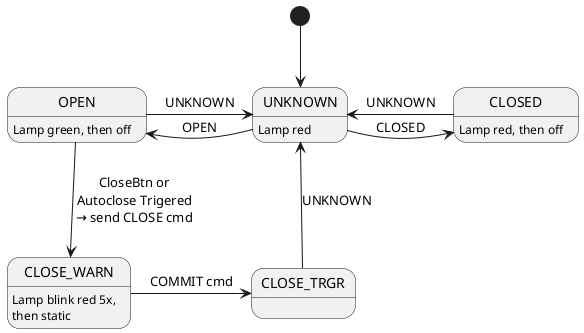 @startuml nodered

[*] --> UNKNOWN

OPEN         -right->   UNKNOWN     : UNKNOWN
UNKNOWN      -right->   CLOSED      : CLOSED

CLOSED       -left->    UNKNOWN     : UNKNOWN
UNKNOWN      -left->    OPEN        : OPEN

OPEN         -down->    CLOSE_WARN  : CloseBtn or\nAutoclose Trigered\n→ send CLOSE cmd
CLOSE_WARN   -right->   CLOSE_TRGR  : COMMIT cmd
CLOSE_TRGR   -up->      UNKNOWN     : UNKNOWN

OPEN:       Lamp green, then off
UNKNOWN:    Lamp red
CLOSED:     Lamp red, then off
CLOSE_WARN: Lamp blink red 5x,\nthen static

@enduml
